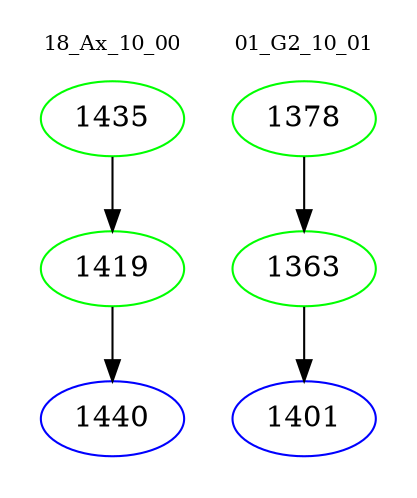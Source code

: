 digraph{
subgraph cluster_0 {
color = white
label = "18_Ax_10_00";
fontsize=10;
T0_1435 [label="1435", color="green"]
T0_1435 -> T0_1419 [color="black"]
T0_1419 [label="1419", color="green"]
T0_1419 -> T0_1440 [color="black"]
T0_1440 [label="1440", color="blue"]
}
subgraph cluster_1 {
color = white
label = "01_G2_10_01";
fontsize=10;
T1_1378 [label="1378", color="green"]
T1_1378 -> T1_1363 [color="black"]
T1_1363 [label="1363", color="green"]
T1_1363 -> T1_1401 [color="black"]
T1_1401 [label="1401", color="blue"]
}
}
